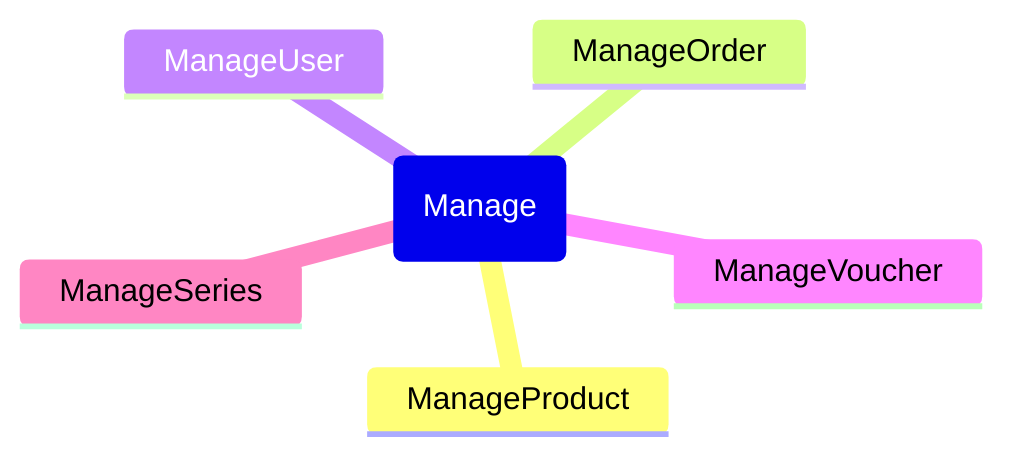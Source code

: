 ---
title: Manage
---
mindmap
Manage(Manage)
    ManageProduct
    ManageOrder
    ManageUser
    ManageVoucher
    ManageSeries